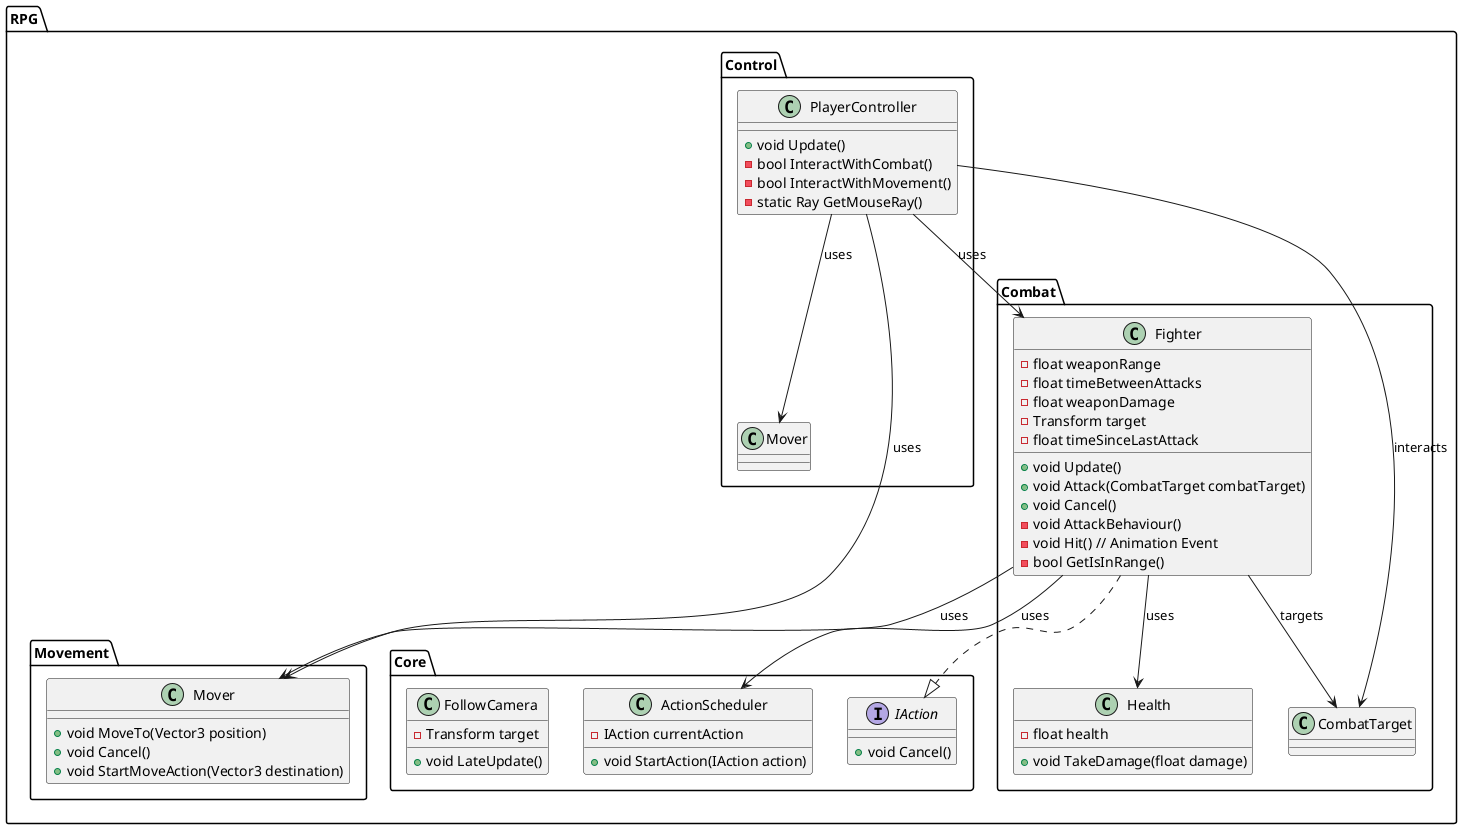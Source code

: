   @startuml
  namespace RPG.Combat {
      class Fighter {
          -float weaponRange
          -float timeBetweenAttacks
          -float weaponDamage
          -Transform target
          -float timeSinceLastAttack
          +void Update()
          +void Attack(CombatTarget combatTarget)
          +void Cancel()
          -void AttackBehaviour()
          -void Hit() // Animation Event
          -bool GetIsInRange()
      }
      class Health {
          -float health
          +void TakeDamage(float damage)
      }
      class CombatTarget {
      }
      Fighter --> Health : uses
      Fighter --> CombatTarget : targets
  }

  namespace RPG.Control {
      class PlayerController {
          +void Update()
          -bool InteractWithCombat()
          -bool InteractWithMovement()
          -static Ray GetMouseRay()
      }
      PlayerController --> Fighter : uses
      PlayerController --> Mover : uses
      PlayerController --> CombatTarget : interacts
  }

  namespace RPG.Core {
      interface IAction {
          +void Cancel()
      }
      class ActionScheduler {
          -IAction currentAction
          +void StartAction(IAction action)
      }
      class FollowCamera {
          -Transform target
          +void LateUpdate()
      }
      Fighter ..|> IAction
      Fighter --> ActionScheduler : uses
  }

  namespace RPG.Movement {
      class Mover {
          +void MoveTo(Vector3 position)
          +void Cancel()
          +void StartMoveAction(Vector3 destination)
      }
      Fighter --> Mover : uses
      PlayerController --> Mover : uses
  }
  @enduml